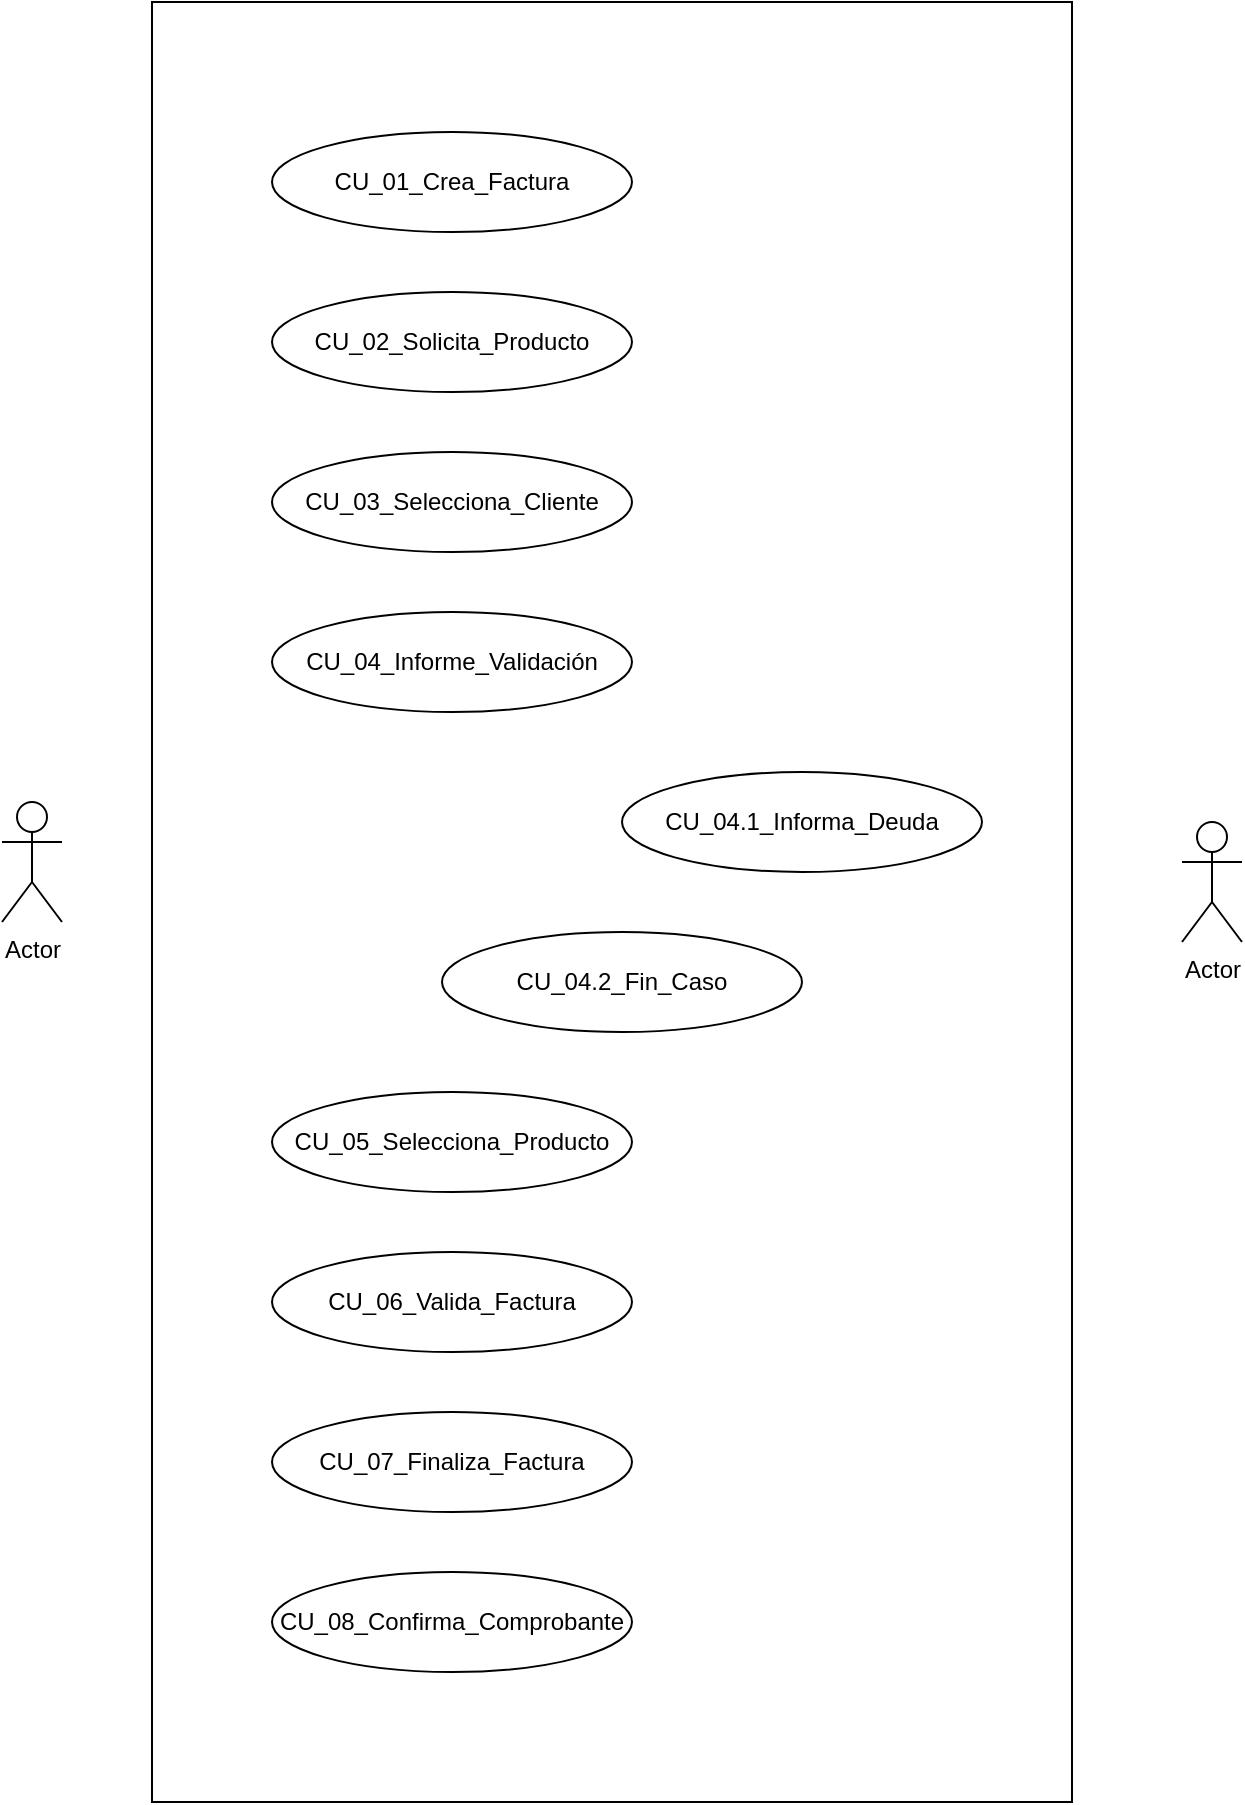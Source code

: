 <mxfile version="26.1.0">
  <diagram name="Página-1" id="yGIZKbdZz4FgforIp3Hw">
    <mxGraphModel dx="1122" dy="602" grid="1" gridSize="10" guides="1" tooltips="1" connect="1" arrows="1" fold="1" page="1" pageScale="1" pageWidth="850" pageHeight="1100" math="0" shadow="0">
      <root>
        <mxCell id="0" />
        <mxCell id="1" parent="0" />
        <mxCell id="rGyFQXSDW161ltPeMu2t-2" value="Actor" style="shape=umlActor;verticalLabelPosition=bottom;verticalAlign=top;html=1;outlineConnect=0;" vertex="1" parent="1">
          <mxGeometry x="45" y="480" width="30" height="60" as="geometry" />
        </mxCell>
        <mxCell id="rGyFQXSDW161ltPeMu2t-3" value="" style="rounded=0;whiteSpace=wrap;html=1;" vertex="1" parent="1">
          <mxGeometry x="120" y="80" width="460" height="900" as="geometry" />
        </mxCell>
        <mxCell id="rGyFQXSDW161ltPeMu2t-4" value="Actor" style="shape=umlActor;verticalLabelPosition=bottom;verticalAlign=top;html=1;outlineConnect=0;" vertex="1" parent="1">
          <mxGeometry x="635" y="490" width="30" height="60" as="geometry" />
        </mxCell>
        <mxCell id="rGyFQXSDW161ltPeMu2t-5" value="CU_01_Crea_Factura" style="ellipse;whiteSpace=wrap;html=1;" vertex="1" parent="1">
          <mxGeometry x="180" y="145" width="180" height="50" as="geometry" />
        </mxCell>
        <mxCell id="rGyFQXSDW161ltPeMu2t-6" value="CU_02_Solicita_Producto" style="ellipse;whiteSpace=wrap;html=1;" vertex="1" parent="1">
          <mxGeometry x="180" y="225" width="180" height="50" as="geometry" />
        </mxCell>
        <mxCell id="rGyFQXSDW161ltPeMu2t-7" value="CU_03_Selecciona_Cliente" style="ellipse;whiteSpace=wrap;html=1;" vertex="1" parent="1">
          <mxGeometry x="180" y="305" width="180" height="50" as="geometry" />
        </mxCell>
        <mxCell id="rGyFQXSDW161ltPeMu2t-8" value="CU_04_Informe_Validación" style="ellipse;whiteSpace=wrap;html=1;" vertex="1" parent="1">
          <mxGeometry x="180" y="385" width="180" height="50" as="geometry" />
        </mxCell>
        <mxCell id="rGyFQXSDW161ltPeMu2t-9" value="CU_04.1_Informa_Deuda" style="ellipse;whiteSpace=wrap;html=1;" vertex="1" parent="1">
          <mxGeometry x="355" y="465" width="180" height="50" as="geometry" />
        </mxCell>
        <mxCell id="rGyFQXSDW161ltPeMu2t-10" value="CU_04.2_Fin_Caso" style="ellipse;whiteSpace=wrap;html=1;" vertex="1" parent="1">
          <mxGeometry x="265" y="545" width="180" height="50" as="geometry" />
        </mxCell>
        <mxCell id="rGyFQXSDW161ltPeMu2t-12" value="CU_05_Selecciona_Producto" style="ellipse;whiteSpace=wrap;html=1;" vertex="1" parent="1">
          <mxGeometry x="180" y="625" width="180" height="50" as="geometry" />
        </mxCell>
        <mxCell id="rGyFQXSDW161ltPeMu2t-13" value="CU_06_Valida_Factura" style="ellipse;whiteSpace=wrap;html=1;" vertex="1" parent="1">
          <mxGeometry x="180" y="705" width="180" height="50" as="geometry" />
        </mxCell>
        <mxCell id="rGyFQXSDW161ltPeMu2t-15" value="CU_07_Finaliza_Factura" style="ellipse;whiteSpace=wrap;html=1;" vertex="1" parent="1">
          <mxGeometry x="180" y="785" width="180" height="50" as="geometry" />
        </mxCell>
        <mxCell id="rGyFQXSDW161ltPeMu2t-16" value="CU_08_Confirma_Comprobante" style="ellipse;whiteSpace=wrap;html=1;" vertex="1" parent="1">
          <mxGeometry x="180" y="865" width="180" height="50" as="geometry" />
        </mxCell>
      </root>
    </mxGraphModel>
  </diagram>
</mxfile>

